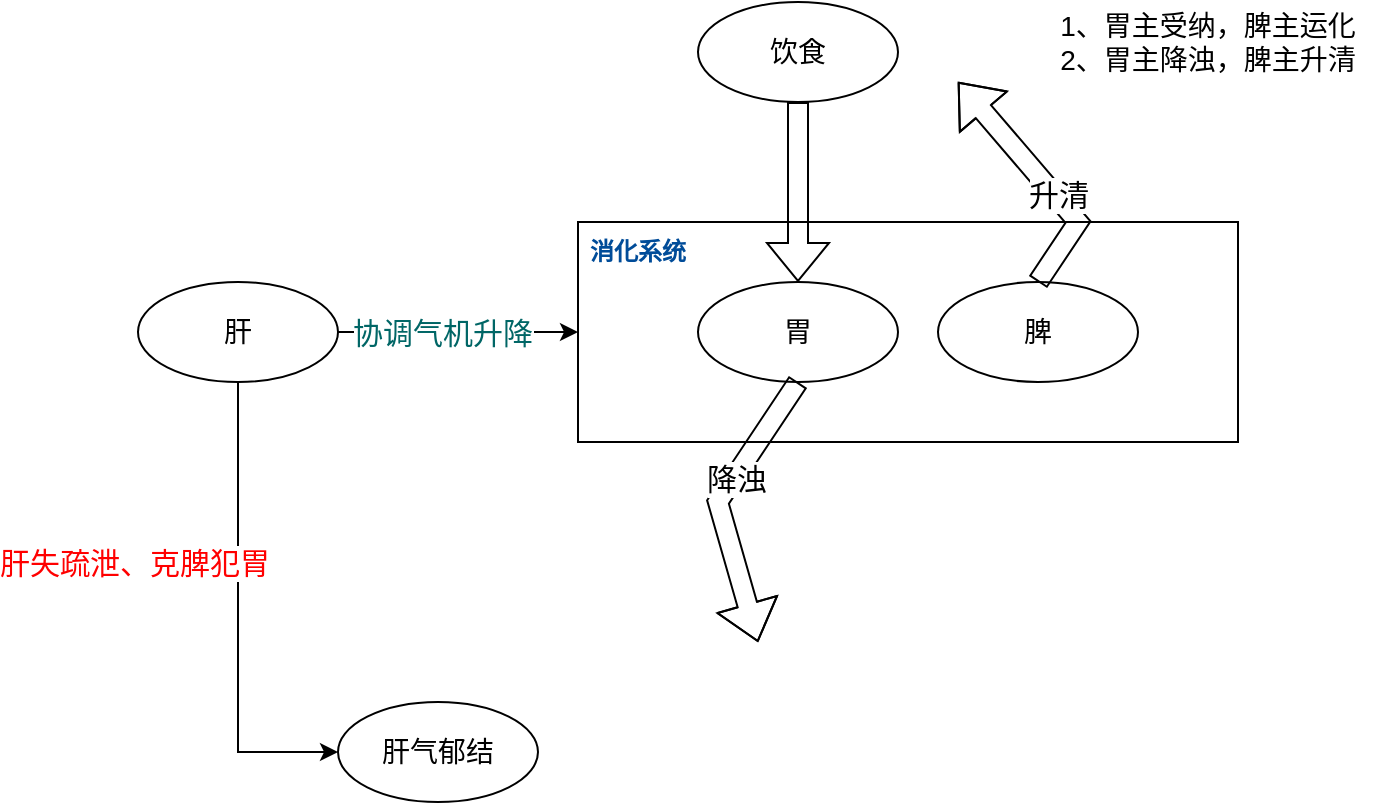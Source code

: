 <mxfile version="22.1.16" type="github">
  <diagram name="第 1 页" id="e5nT0eJJbsJMDa9VYoj3">
    <mxGraphModel dx="1877" dy="557" grid="1" gridSize="10" guides="1" tooltips="1" connect="1" arrows="1" fold="1" page="1" pageScale="1" pageWidth="827" pageHeight="1169" math="0" shadow="0">
      <root>
        <mxCell id="0" />
        <mxCell id="1" parent="0" />
        <mxCell id="2lriUHaFM1LSnirkUohK-13" value="" style="rounded=0;whiteSpace=wrap;html=1;" vertex="1" parent="1">
          <mxGeometry x="280" y="190" width="330" height="110" as="geometry" />
        </mxCell>
        <mxCell id="2lriUHaFM1LSnirkUohK-1" value="脾" style="ellipse;whiteSpace=wrap;html=1;fontSize=14;" vertex="1" parent="1">
          <mxGeometry x="460" y="220" width="100" height="50" as="geometry" />
        </mxCell>
        <mxCell id="2lriUHaFM1LSnirkUohK-2" value="胃" style="ellipse;whiteSpace=wrap;html=1;fontSize=14;" vertex="1" parent="1">
          <mxGeometry x="340" y="220" width="100" height="50" as="geometry" />
        </mxCell>
        <mxCell id="2lriUHaFM1LSnirkUohK-8" value="" style="shape=flexArrow;endArrow=classic;html=1;rounded=0;exitX=0.5;exitY=0;exitDx=0;exitDy=0;" edge="1" parent="1" source="2lriUHaFM1LSnirkUohK-1">
          <mxGeometry width="50" height="50" relative="1" as="geometry">
            <mxPoint x="509.5" y="210" as="sourcePoint" />
            <mxPoint x="470" y="120" as="targetPoint" />
            <Array as="points">
              <mxPoint x="530" y="190" />
            </Array>
          </mxGeometry>
        </mxCell>
        <mxCell id="2lriUHaFM1LSnirkUohK-10" value="升清" style="edgeLabel;html=1;align=center;verticalAlign=middle;resizable=0;points=[];fontSize=15;" vertex="1" connectable="0" parent="2lriUHaFM1LSnirkUohK-8">
          <mxGeometry x="-0.169" y="-1" relative="1" as="geometry">
            <mxPoint as="offset" />
          </mxGeometry>
        </mxCell>
        <mxCell id="2lriUHaFM1LSnirkUohK-9" value="" style="shape=flexArrow;endArrow=classic;html=1;rounded=0;exitX=0.5;exitY=1;exitDx=0;exitDy=0;" edge="1" parent="1" source="2lriUHaFM1LSnirkUohK-2">
          <mxGeometry width="50" height="50" relative="1" as="geometry">
            <mxPoint x="360" y="280" as="sourcePoint" />
            <mxPoint x="370" y="400" as="targetPoint" />
            <Array as="points">
              <mxPoint x="350" y="330" />
            </Array>
          </mxGeometry>
        </mxCell>
        <mxCell id="2lriUHaFM1LSnirkUohK-11" value="降浊" style="edgeLabel;html=1;align=center;verticalAlign=middle;resizable=0;points=[];fontSize=15;" vertex="1" connectable="0" parent="2lriUHaFM1LSnirkUohK-9">
          <mxGeometry x="-0.21" y="1" relative="1" as="geometry">
            <mxPoint as="offset" />
          </mxGeometry>
        </mxCell>
        <mxCell id="2lriUHaFM1LSnirkUohK-27" style="edgeStyle=orthogonalEdgeStyle;rounded=0;orthogonalLoop=1;jettySize=auto;html=1;exitX=0.5;exitY=1;exitDx=0;exitDy=0;entryX=0;entryY=0.5;entryDx=0;entryDy=0;" edge="1" parent="1" source="2lriUHaFM1LSnirkUohK-12" target="2lriUHaFM1LSnirkUohK-28">
          <mxGeometry relative="1" as="geometry">
            <mxPoint x="110" y="480" as="targetPoint" />
          </mxGeometry>
        </mxCell>
        <mxCell id="2lriUHaFM1LSnirkUohK-29" value="肝失疏泄、克脾犯胃" style="edgeLabel;html=1;align=center;verticalAlign=middle;resizable=0;points=[];fontSize=15;fontColor=#FF0000;" vertex="1" connectable="0" parent="2lriUHaFM1LSnirkUohK-27">
          <mxGeometry x="0.095" y="1" relative="1" as="geometry">
            <mxPoint x="-53" y="-39" as="offset" />
          </mxGeometry>
        </mxCell>
        <mxCell id="2lriUHaFM1LSnirkUohK-12" value="肝" style="ellipse;whiteSpace=wrap;html=1;fontSize=14;" vertex="1" parent="1">
          <mxGeometry x="60" y="220" width="100" height="50" as="geometry" />
        </mxCell>
        <mxCell id="2lriUHaFM1LSnirkUohK-16" value="饮食" style="ellipse;whiteSpace=wrap;html=1;fontSize=14;" vertex="1" parent="1">
          <mxGeometry x="340" y="80" width="100" height="50" as="geometry" />
        </mxCell>
        <mxCell id="2lriUHaFM1LSnirkUohK-18" value="" style="shape=flexArrow;endArrow=classic;html=1;rounded=0;exitX=0.5;exitY=1;exitDx=0;exitDy=0;entryX=0.5;entryY=0;entryDx=0;entryDy=0;" edge="1" parent="1" source="2lriUHaFM1LSnirkUohK-16" target="2lriUHaFM1LSnirkUohK-2">
          <mxGeometry width="50" height="50" relative="1" as="geometry">
            <mxPoint x="390" y="90" as="sourcePoint" />
            <mxPoint x="440" y="40" as="targetPoint" />
          </mxGeometry>
        </mxCell>
        <mxCell id="2lriUHaFM1LSnirkUohK-22" value="" style="endArrow=classic;html=1;rounded=0;entryX=0;entryY=0.5;entryDx=0;entryDy=0;exitX=1;exitY=0.5;exitDx=0;exitDy=0;" edge="1" parent="1" source="2lriUHaFM1LSnirkUohK-12" target="2lriUHaFM1LSnirkUohK-13">
          <mxGeometry width="50" height="50" relative="1" as="geometry">
            <mxPoint x="180" y="250" as="sourcePoint" />
            <mxPoint x="230" y="200" as="targetPoint" />
          </mxGeometry>
        </mxCell>
        <mxCell id="2lriUHaFM1LSnirkUohK-23" value="协调气机升降" style="edgeLabel;html=1;align=center;verticalAlign=middle;resizable=0;points=[];fontSize=15;fontColor=#006666;" vertex="1" connectable="0" parent="2lriUHaFM1LSnirkUohK-22">
          <mxGeometry x="-0.144" relative="1" as="geometry">
            <mxPoint as="offset" />
          </mxGeometry>
        </mxCell>
        <mxCell id="2lriUHaFM1LSnirkUohK-24" value="1、胃主受纳，脾主运化&lt;br style=&quot;font-size: 14px;&quot;&gt;2、胃主降浊，脾主升清" style="text;html=1;strokeColor=none;fillColor=none;align=center;verticalAlign=middle;whiteSpace=wrap;rounded=0;fontSize=14;" vertex="1" parent="1">
          <mxGeometry x="510" y="80" width="170" height="40" as="geometry" />
        </mxCell>
        <mxCell id="2lriUHaFM1LSnirkUohK-25" value="消化系统" style="text;html=1;strokeColor=none;fillColor=none;align=center;verticalAlign=middle;whiteSpace=wrap;rounded=0;fontStyle=1;fontColor=#004C99;" vertex="1" parent="1">
          <mxGeometry x="280" y="190" width="60" height="30" as="geometry" />
        </mxCell>
        <mxCell id="2lriUHaFM1LSnirkUohK-28" value="肝气郁结" style="ellipse;whiteSpace=wrap;html=1;fontSize=14;" vertex="1" parent="1">
          <mxGeometry x="160" y="430" width="100" height="50" as="geometry" />
        </mxCell>
      </root>
    </mxGraphModel>
  </diagram>
</mxfile>
